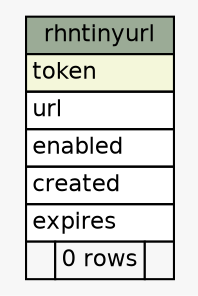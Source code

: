 // dot 2.26.0 on Linux 2.6.32-504.el6.x86_64
// SchemaSpy rev 590
digraph "rhntinyurl" {
  graph [
    rankdir="RL"
    bgcolor="#f7f7f7"
    nodesep="0.18"
    ranksep="0.46"
    fontname="Helvetica"
    fontsize="11"
  ];
  node [
    fontname="Helvetica"
    fontsize="11"
    shape="plaintext"
  ];
  edge [
    arrowsize="0.8"
  ];
  "rhntinyurl" [
    label=<
    <TABLE BORDER="0" CELLBORDER="1" CELLSPACING="0" BGCOLOR="#ffffff">
      <TR><TD COLSPAN="3" BGCOLOR="#9bab96" ALIGN="CENTER">rhntinyurl</TD></TR>
      <TR><TD PORT="token" COLSPAN="3" BGCOLOR="#f4f7da" ALIGN="LEFT">token</TD></TR>
      <TR><TD PORT="url" COLSPAN="3" ALIGN="LEFT">url</TD></TR>
      <TR><TD PORT="enabled" COLSPAN="3" ALIGN="LEFT">enabled</TD></TR>
      <TR><TD PORT="created" COLSPAN="3" ALIGN="LEFT">created</TD></TR>
      <TR><TD PORT="expires" COLSPAN="3" ALIGN="LEFT">expires</TD></TR>
      <TR><TD ALIGN="LEFT" BGCOLOR="#f7f7f7">  </TD><TD ALIGN="RIGHT" BGCOLOR="#f7f7f7">0 rows</TD><TD ALIGN="RIGHT" BGCOLOR="#f7f7f7">  </TD></TR>
    </TABLE>>
    URL="tables/rhntinyurl.html"
    tooltip="rhntinyurl"
  ];
}
